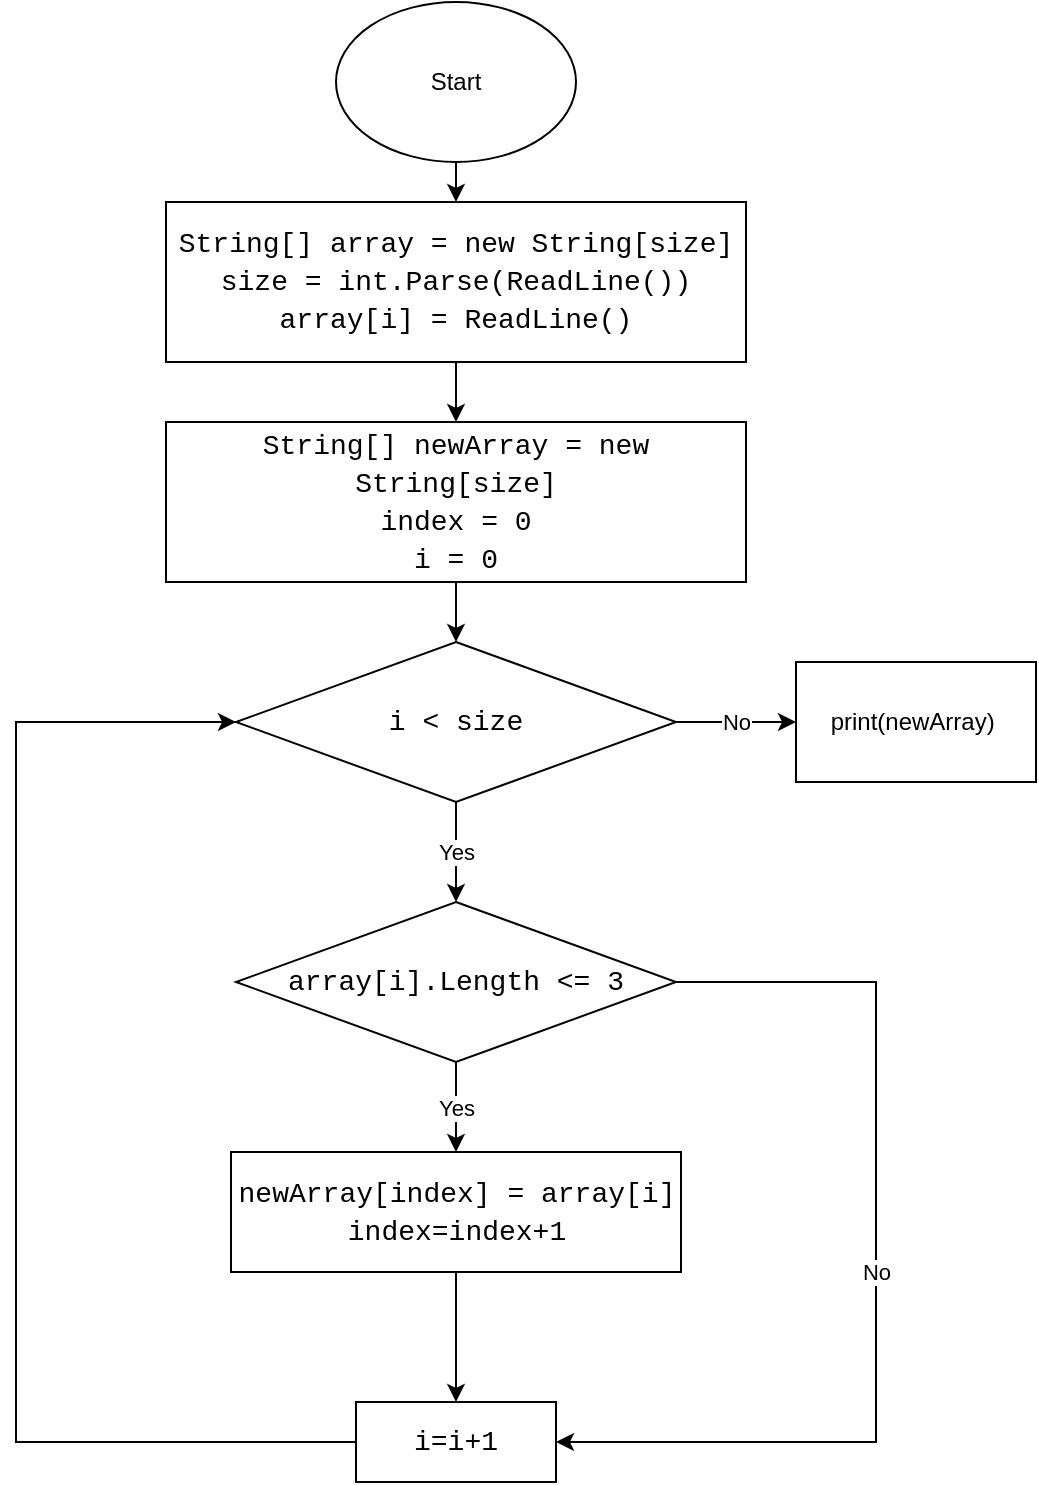 <mxfile version="21.3.2" type="device">
  <diagram name="Страница 1" id="7vSFJMYL1m2m35XQhISY">
    <mxGraphModel dx="883" dy="502" grid="1" gridSize="10" guides="1" tooltips="1" connect="1" arrows="1" fold="1" page="1" pageScale="1" pageWidth="827" pageHeight="1169" math="0" shadow="0">
      <root>
        <mxCell id="0" />
        <mxCell id="1" parent="0" />
        <mxCell id="HxeOwi_Cg_TVav6lxFZV-1" value="Start" style="ellipse;whiteSpace=wrap;html=1;" parent="1" vertex="1">
          <mxGeometry x="240" y="10" width="120" height="80" as="geometry" />
        </mxCell>
        <mxCell id="HxeOwi_Cg_TVav6lxFZV-2" value="" style="endArrow=classic;html=1;rounded=0;exitX=0.5;exitY=1;exitDx=0;exitDy=0;" parent="1" source="HxeOwi_Cg_TVav6lxFZV-1" target="HxeOwi_Cg_TVav6lxFZV-3" edge="1">
          <mxGeometry width="50" height="50" relative="1" as="geometry">
            <mxPoint x="360" y="260" as="sourcePoint" />
            <mxPoint x="300" y="140" as="targetPoint" />
          </mxGeometry>
        </mxCell>
        <mxCell id="HxeOwi_Cg_TVav6lxFZV-3" value="&lt;div style=&quot;font-family: Consolas, &amp;quot;Courier New&amp;quot;, monospace; font-size: 14px; line-height: 19px;&quot;&gt;&lt;span style=&quot;background-color: rgb(255, 255, 255);&quot;&gt;String[] array = new String[size]&lt;/span&gt;&lt;/div&gt;&lt;div style=&quot;font-family: Consolas, &amp;quot;Courier New&amp;quot;, monospace; font-size: 14px; line-height: 19px;&quot;&gt;&lt;span style=&quot;background-color: rgb(255, 255, 255);&quot;&gt;size = int.Parse(ReadLine())&lt;/span&gt;&lt;div style=&quot;line-height: 19px;&quot;&gt;&lt;span style=&quot;background-color: rgb(255, 255, 255);&quot;&gt;array[i] = ReadLine()&lt;/span&gt;&lt;/div&gt;&lt;/div&gt;" style="rounded=0;whiteSpace=wrap;html=1;" parent="1" vertex="1">
          <mxGeometry x="155" y="110" width="290" height="80" as="geometry" />
        </mxCell>
        <mxCell id="HxeOwi_Cg_TVav6lxFZV-4" value="Yes" style="endArrow=classic;html=1;rounded=0;exitX=0.5;exitY=1;exitDx=0;exitDy=0;" parent="1" source="X0NOR9C7EN4ClOok8ofG-3" target="HxeOwi_Cg_TVav6lxFZV-5" edge="1">
          <mxGeometry width="50" height="50" relative="1" as="geometry">
            <mxPoint x="360" y="230" as="sourcePoint" />
            <mxPoint x="300" y="230" as="targetPoint" />
          </mxGeometry>
        </mxCell>
        <mxCell id="HxeOwi_Cg_TVav6lxFZV-5" value="&lt;div style=&quot;font-family: Consolas, &amp;quot;Courier New&amp;quot;, monospace; font-size: 14px; line-height: 19px;&quot;&gt;&lt;span style=&quot;background-color: rgb(255, 255, 255);&quot;&gt;array[i].Length &amp;lt;= 3&lt;/span&gt;&lt;/div&gt;" style="rhombus;whiteSpace=wrap;html=1;" parent="1" vertex="1">
          <mxGeometry x="190" y="460" width="220" height="80" as="geometry" />
        </mxCell>
        <mxCell id="HxeOwi_Cg_TVav6lxFZV-8" value="Yes" style="endArrow=classic;html=1;rounded=0;exitX=0.5;exitY=1;exitDx=0;exitDy=0;" parent="1" source="HxeOwi_Cg_TVav6lxFZV-5" target="HxeOwi_Cg_TVav6lxFZV-9" edge="1">
          <mxGeometry width="50" height="50" relative="1" as="geometry">
            <mxPoint x="360" y="230" as="sourcePoint" />
            <mxPoint x="300" y="360" as="targetPoint" />
          </mxGeometry>
        </mxCell>
        <mxCell id="HxeOwi_Cg_TVav6lxFZV-9" value="&lt;div style=&quot;font-family: Consolas, &amp;quot;Courier New&amp;quot;, monospace; font-size: 14px; line-height: 19px;&quot;&gt;&lt;span style=&quot;background-color: rgb(255, 255, 255);&quot;&gt;newArray[index] = array[i]&lt;/span&gt;&lt;/div&gt;&lt;div style=&quot;font-family: Consolas, &amp;quot;Courier New&amp;quot;, monospace; font-size: 14px; line-height: 19px;&quot;&gt;&lt;span style=&quot;background-color: rgb(255, 255, 255);&quot;&gt;index=index+1&lt;/span&gt;&lt;br&gt;&lt;/div&gt;" style="rounded=0;whiteSpace=wrap;html=1;" parent="1" vertex="1">
          <mxGeometry x="187.5" y="585" width="225" height="60" as="geometry" />
        </mxCell>
        <mxCell id="HxeOwi_Cg_TVav6lxFZV-11" value="&lt;div style=&quot;font-family: Consolas, &amp;quot;Courier New&amp;quot;, monospace; font-size: 14px; line-height: 19px;&quot;&gt;&lt;span style=&quot;background-color: rgb(255, 255, 255);&quot;&gt;i=i+1&lt;/span&gt;&lt;/div&gt;" style="rounded=0;whiteSpace=wrap;html=1;" parent="1" vertex="1">
          <mxGeometry x="250" y="710" width="100" height="40" as="geometry" />
        </mxCell>
        <mxCell id="HxeOwi_Cg_TVav6lxFZV-15" value="print(newArray)&amp;nbsp;" style="rounded=0;whiteSpace=wrap;html=1;" parent="1" vertex="1">
          <mxGeometry x="470" y="340" width="120" height="60" as="geometry" />
        </mxCell>
        <mxCell id="X0NOR9C7EN4ClOok8ofG-2" value="" style="endArrow=classic;html=1;rounded=0;exitX=0.5;exitY=1;exitDx=0;exitDy=0;" parent="1" source="HxeOwi_Cg_TVav6lxFZV-3" target="X0NOR9C7EN4ClOok8ofG-1" edge="1">
          <mxGeometry width="50" height="50" relative="1" as="geometry">
            <mxPoint x="300" y="190" as="sourcePoint" />
            <mxPoint x="303" y="390" as="targetPoint" />
          </mxGeometry>
        </mxCell>
        <mxCell id="X0NOR9C7EN4ClOok8ofG-1" value="&lt;div style=&quot;font-family: Consolas, &amp;quot;Courier New&amp;quot;, monospace; font-size: 14px; line-height: 19px;&quot;&gt;&lt;div style=&quot;line-height: 19px;&quot;&gt;&lt;span style=&quot;background-color: rgb(255, 255, 255);&quot;&gt;String[] newArray = new String[size]&lt;/span&gt;&lt;/div&gt;&lt;div style=&quot;line-height: 19px;&quot;&gt;&lt;div style=&quot;line-height: 19px;&quot;&gt;&lt;span style=&quot;background-color: rgb(255, 255, 255);&quot;&gt;index = 0&lt;/span&gt;&lt;/div&gt;&lt;/div&gt;&lt;div style=&quot;line-height: 19px;&quot;&gt;&lt;span style=&quot;background-color: rgb(255, 255, 255);&quot;&gt;i = 0&lt;/span&gt;&lt;/div&gt;&lt;/div&gt;" style="rounded=0;whiteSpace=wrap;html=1;" parent="1" vertex="1">
          <mxGeometry x="155" y="220" width="290" height="80" as="geometry" />
        </mxCell>
        <mxCell id="X0NOR9C7EN4ClOok8ofG-4" value="" style="endArrow=classic;html=1;rounded=0;exitX=0.5;exitY=1;exitDx=0;exitDy=0;" parent="1" source="X0NOR9C7EN4ClOok8ofG-1" target="X0NOR9C7EN4ClOok8ofG-3" edge="1">
          <mxGeometry width="50" height="50" relative="1" as="geometry">
            <mxPoint x="300" y="300" as="sourcePoint" />
            <mxPoint x="303" y="440" as="targetPoint" />
          </mxGeometry>
        </mxCell>
        <mxCell id="X0NOR9C7EN4ClOok8ofG-3" value="&lt;div style=&quot;font-family: Consolas, &amp;quot;Courier New&amp;quot;, monospace; font-size: 14px; line-height: 19px;&quot;&gt;&lt;span style=&quot;background-color: rgb(255, 255, 255);&quot;&gt;i&amp;nbsp;&amp;lt;&amp;nbsp;size&lt;/span&gt;&lt;/div&gt;" style="rhombus;whiteSpace=wrap;html=1;" parent="1" vertex="1">
          <mxGeometry x="190" y="330" width="220" height="80" as="geometry" />
        </mxCell>
        <mxCell id="vZwrTmk-clX-Xn7GHh2u-1" value="" style="endArrow=classic;html=1;rounded=0;entryX=0;entryY=0.5;entryDx=0;entryDy=0;exitX=0;exitY=0.5;exitDx=0;exitDy=0;" parent="1" source="HxeOwi_Cg_TVav6lxFZV-11" target="X0NOR9C7EN4ClOok8ofG-3" edge="1">
          <mxGeometry width="50" height="50" relative="1" as="geometry">
            <mxPoint x="180" y="800" as="sourcePoint" />
            <mxPoint x="120" y="350" as="targetPoint" />
            <Array as="points">
              <mxPoint x="80" y="730" />
              <mxPoint x="80" y="500" />
              <mxPoint x="80" y="460" />
              <mxPoint x="80" y="370" />
            </Array>
          </mxGeometry>
        </mxCell>
        <mxCell id="vZwrTmk-clX-Xn7GHh2u-2" value="No" style="endArrow=classic;html=1;rounded=0;entryX=1;entryY=0.5;entryDx=0;entryDy=0;" parent="1" target="HxeOwi_Cg_TVav6lxFZV-11" edge="1">
          <mxGeometry width="50" height="50" relative="1" as="geometry">
            <mxPoint x="410" y="500" as="sourcePoint" />
            <mxPoint x="510" y="810" as="targetPoint" />
            <Array as="points">
              <mxPoint x="510" y="500" />
              <mxPoint x="510" y="730" />
            </Array>
          </mxGeometry>
        </mxCell>
        <mxCell id="vZwrTmk-clX-Xn7GHh2u-3" value="" style="endArrow=classic;html=1;rounded=0;exitX=0.5;exitY=1;exitDx=0;exitDy=0;entryX=0.5;entryY=0;entryDx=0;entryDy=0;" parent="1" source="HxeOwi_Cg_TVav6lxFZV-9" target="HxeOwi_Cg_TVav6lxFZV-11" edge="1">
          <mxGeometry width="50" height="50" relative="1" as="geometry">
            <mxPoint x="390" y="630" as="sourcePoint" />
            <mxPoint x="440" y="580" as="targetPoint" />
          </mxGeometry>
        </mxCell>
        <mxCell id="u6fzITaiOyFhzfBw6Ol3-3" value="No" style="endArrow=classic;html=1;rounded=0;exitX=1;exitY=0.5;exitDx=0;exitDy=0;entryX=0;entryY=0.5;entryDx=0;entryDy=0;" edge="1" parent="1" source="X0NOR9C7EN4ClOok8ofG-3" target="HxeOwi_Cg_TVav6lxFZV-15">
          <mxGeometry width="50" height="50" relative="1" as="geometry">
            <mxPoint x="390" y="500" as="sourcePoint" />
            <mxPoint x="440" y="450" as="targetPoint" />
          </mxGeometry>
        </mxCell>
      </root>
    </mxGraphModel>
  </diagram>
</mxfile>
